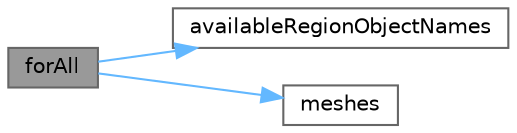 digraph "forAll"
{
 // LATEX_PDF_SIZE
  bgcolor="transparent";
  edge [fontname=Helvetica,fontsize=10,labelfontname=Helvetica,labelfontsize=10];
  node [fontname=Helvetica,fontsize=10,shape=box,height=0.2,width=0.4];
  rankdir="LR";
  Node1 [id="Node000001",label="forAll",height=0.2,width=0.4,color="gray40", fillcolor="grey60", style="filled", fontcolor="black",tooltip=" "];
  Node1 -> Node2 [id="edge1_Node000001_Node000002",color="steelblue1",style="solid",tooltip=" "];
  Node2 [id="Node000002",label="availableRegionObjectNames",height=0.2,width=0.4,color="grey40", fillcolor="white", style="filled",URL="$checkFieldAvailability_8H.html#a99145e7ff399260baa962064c0a3ce5f",tooltip=" "];
  Node1 -> Node3 [id="edge2_Node000001_Node000003",color="steelblue1",style="solid",tooltip=" "];
  Node3 [id="Node000003",label="meshes",height=0.2,width=0.4,color="grey40", fillcolor="white", style="filled",URL="$createNamedMeshes_8H.html#a08dfbe11c1c71c270debb2756da3f46c",tooltip=" "];
}
